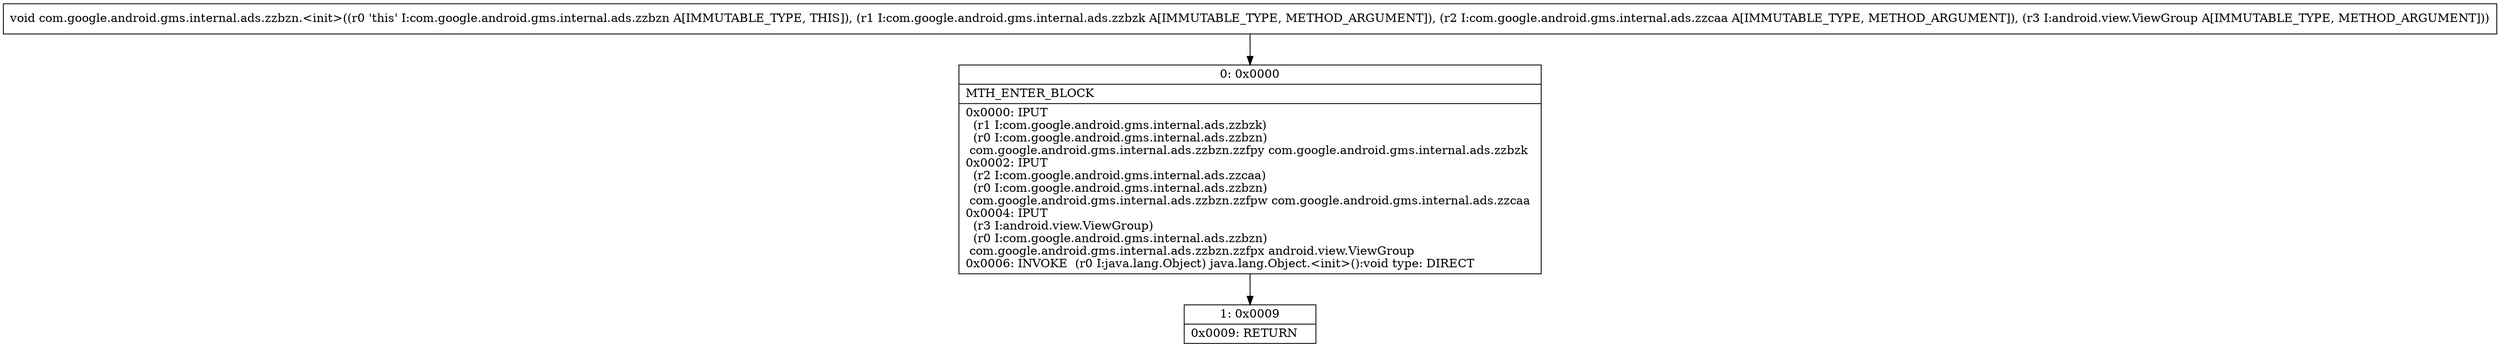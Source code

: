 digraph "CFG forcom.google.android.gms.internal.ads.zzbzn.\<init\>(Lcom\/google\/android\/gms\/internal\/ads\/zzbzk;Lcom\/google\/android\/gms\/internal\/ads\/zzcaa;Landroid\/view\/ViewGroup;)V" {
Node_0 [shape=record,label="{0\:\ 0x0000|MTH_ENTER_BLOCK\l|0x0000: IPUT  \l  (r1 I:com.google.android.gms.internal.ads.zzbzk)\l  (r0 I:com.google.android.gms.internal.ads.zzbzn)\l com.google.android.gms.internal.ads.zzbzn.zzfpy com.google.android.gms.internal.ads.zzbzk \l0x0002: IPUT  \l  (r2 I:com.google.android.gms.internal.ads.zzcaa)\l  (r0 I:com.google.android.gms.internal.ads.zzbzn)\l com.google.android.gms.internal.ads.zzbzn.zzfpw com.google.android.gms.internal.ads.zzcaa \l0x0004: IPUT  \l  (r3 I:android.view.ViewGroup)\l  (r0 I:com.google.android.gms.internal.ads.zzbzn)\l com.google.android.gms.internal.ads.zzbzn.zzfpx android.view.ViewGroup \l0x0006: INVOKE  (r0 I:java.lang.Object) java.lang.Object.\<init\>():void type: DIRECT \l}"];
Node_1 [shape=record,label="{1\:\ 0x0009|0x0009: RETURN   \l}"];
MethodNode[shape=record,label="{void com.google.android.gms.internal.ads.zzbzn.\<init\>((r0 'this' I:com.google.android.gms.internal.ads.zzbzn A[IMMUTABLE_TYPE, THIS]), (r1 I:com.google.android.gms.internal.ads.zzbzk A[IMMUTABLE_TYPE, METHOD_ARGUMENT]), (r2 I:com.google.android.gms.internal.ads.zzcaa A[IMMUTABLE_TYPE, METHOD_ARGUMENT]), (r3 I:android.view.ViewGroup A[IMMUTABLE_TYPE, METHOD_ARGUMENT])) }"];
MethodNode -> Node_0;
Node_0 -> Node_1;
}

